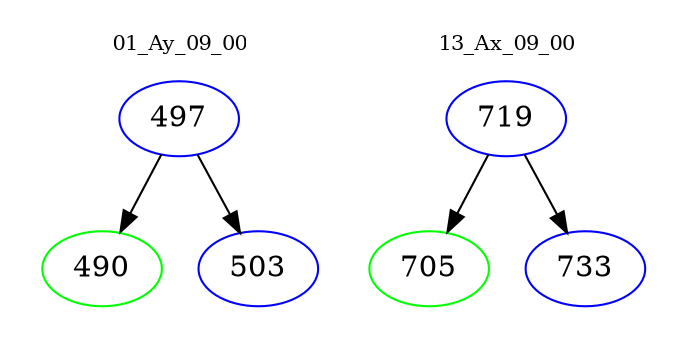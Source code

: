 digraph{
subgraph cluster_0 {
color = white
label = "01_Ay_09_00";
fontsize=10;
T0_497 [label="497", color="blue"]
T0_497 -> T0_490 [color="black"]
T0_490 [label="490", color="green"]
T0_497 -> T0_503 [color="black"]
T0_503 [label="503", color="blue"]
}
subgraph cluster_1 {
color = white
label = "13_Ax_09_00";
fontsize=10;
T1_719 [label="719", color="blue"]
T1_719 -> T1_705 [color="black"]
T1_705 [label="705", color="green"]
T1_719 -> T1_733 [color="black"]
T1_733 [label="733", color="blue"]
}
}
